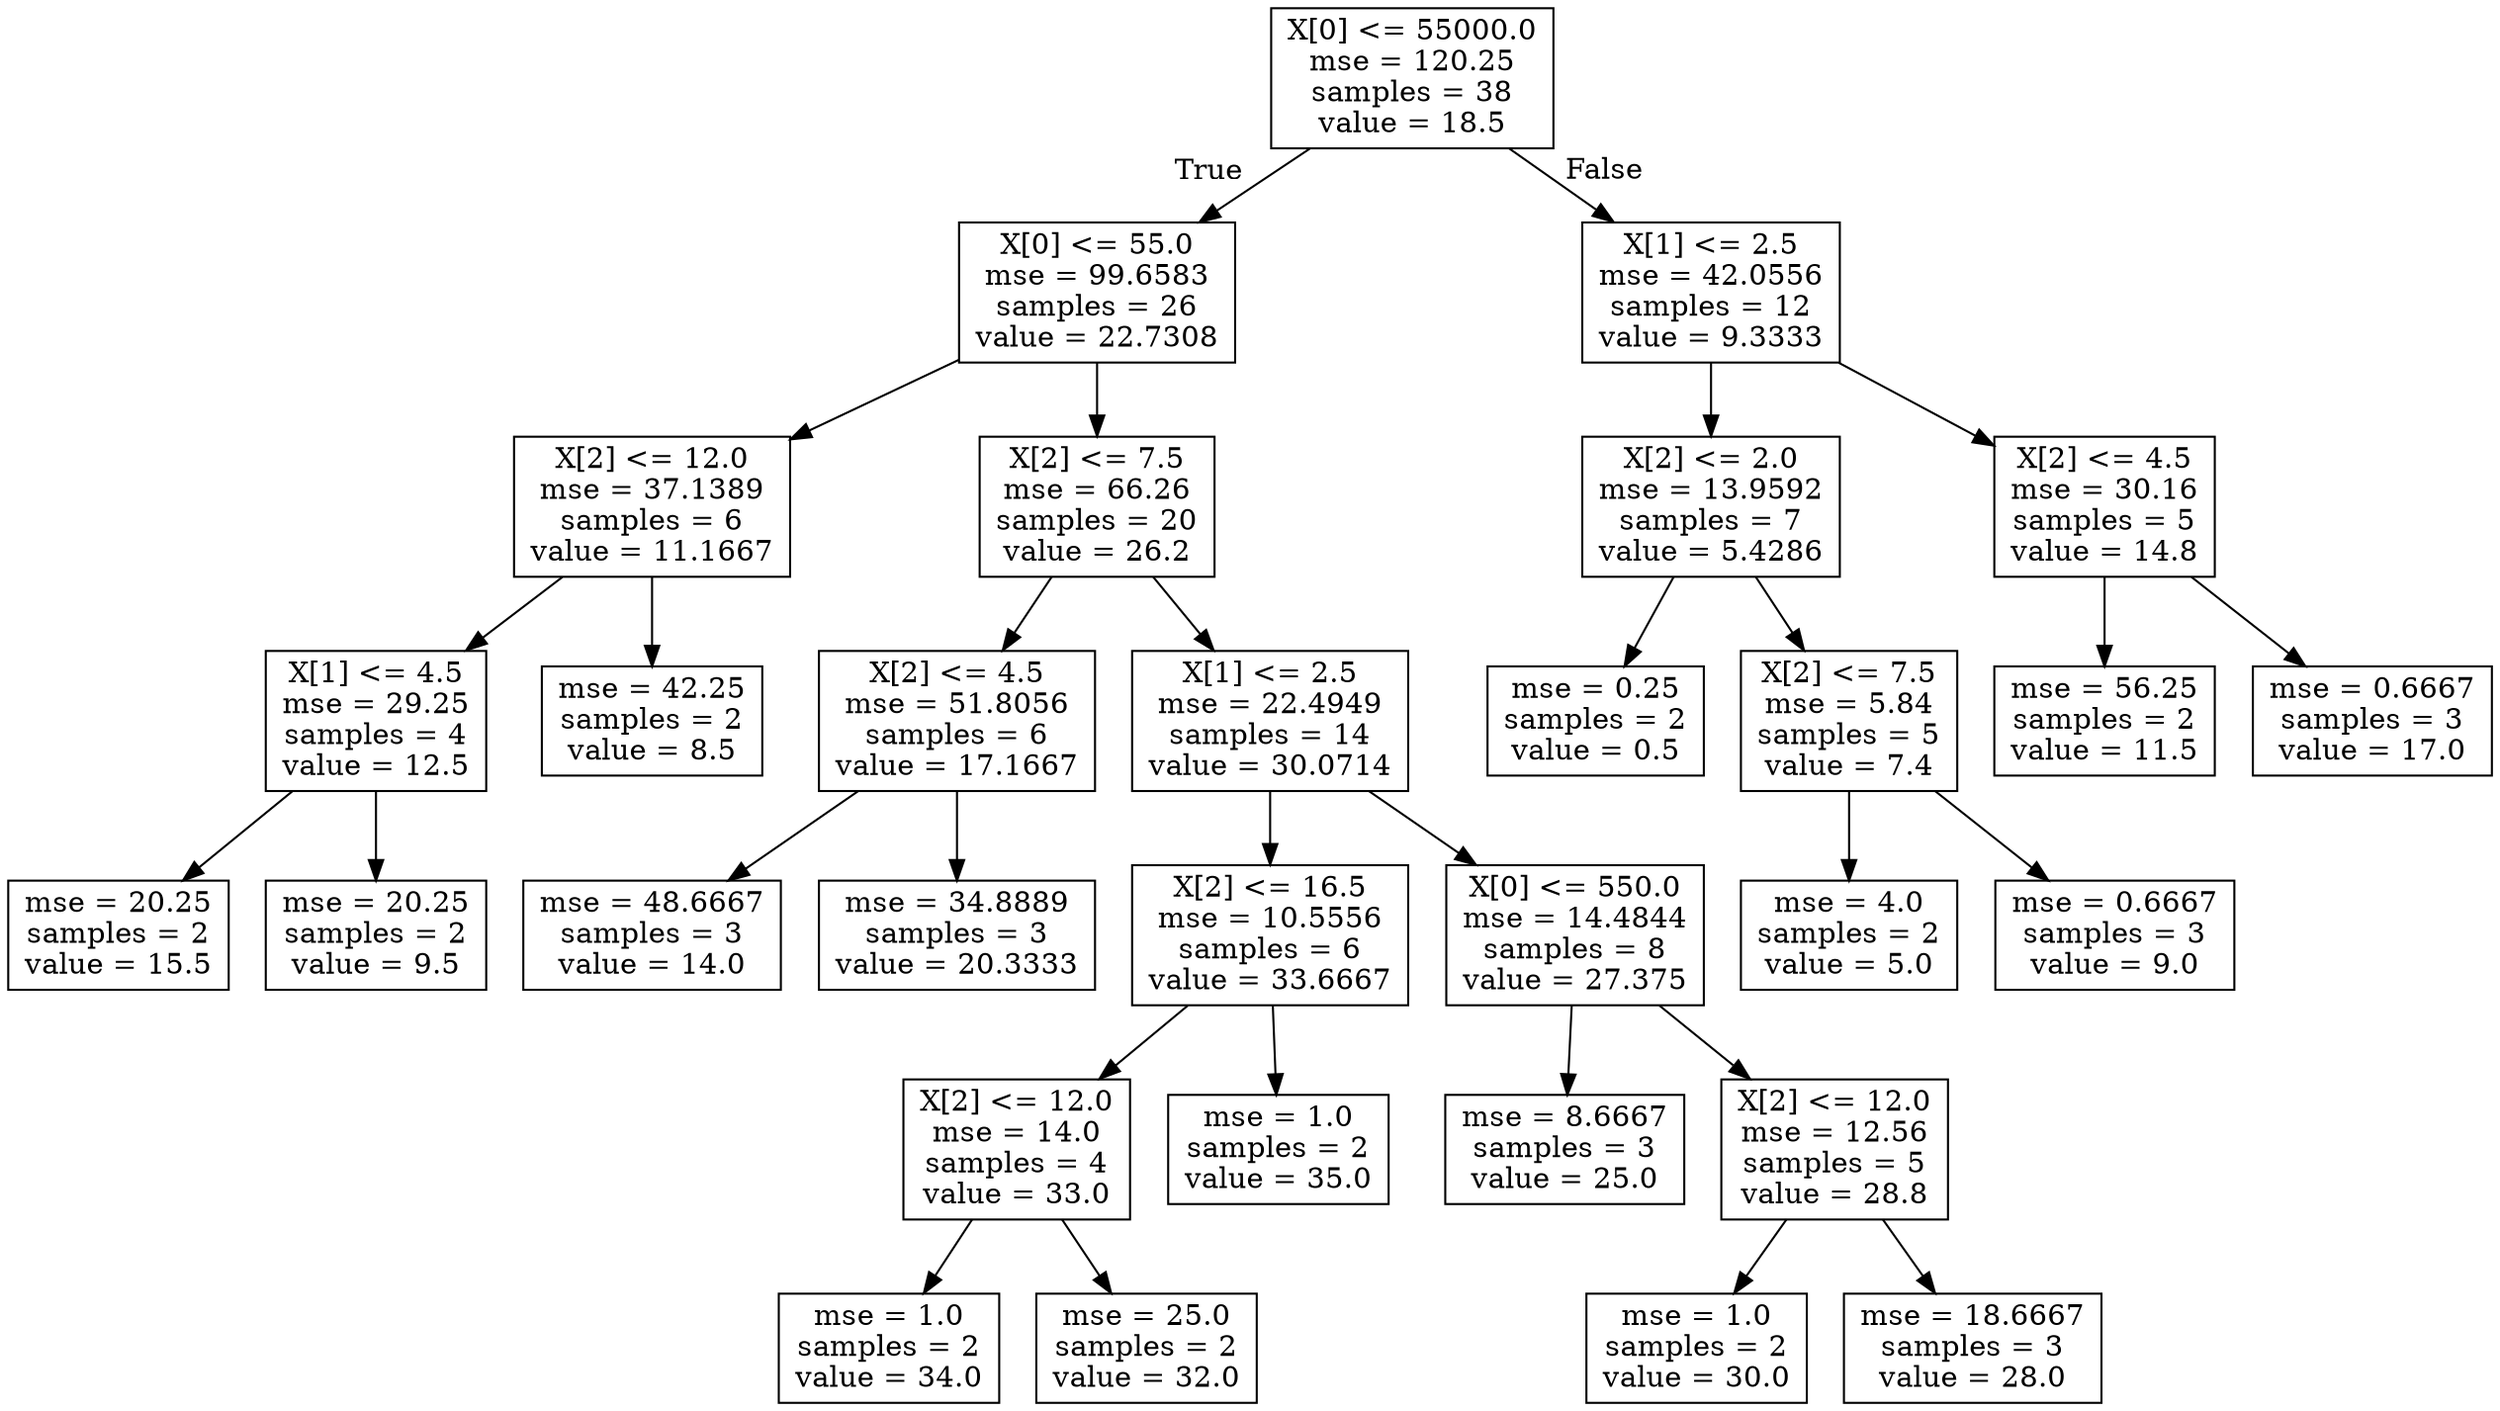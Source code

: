 digraph Tree {
node [shape=box] ;
0 [label="X[0] <= 55000.0\nmse = 120.25\nsamples = 38\nvalue = 18.5"] ;
1 [label="X[0] <= 55.0\nmse = 99.6583\nsamples = 26\nvalue = 22.7308"] ;
0 -> 1 [labeldistance=2.5, labelangle=45, headlabel="True"] ;
2 [label="X[2] <= 12.0\nmse = 37.1389\nsamples = 6\nvalue = 11.1667"] ;
1 -> 2 ;
3 [label="X[1] <= 4.5\nmse = 29.25\nsamples = 4\nvalue = 12.5"] ;
2 -> 3 ;
4 [label="mse = 20.25\nsamples = 2\nvalue = 15.5"] ;
3 -> 4 ;
5 [label="mse = 20.25\nsamples = 2\nvalue = 9.5"] ;
3 -> 5 ;
6 [label="mse = 42.25\nsamples = 2\nvalue = 8.5"] ;
2 -> 6 ;
7 [label="X[2] <= 7.5\nmse = 66.26\nsamples = 20\nvalue = 26.2"] ;
1 -> 7 ;
8 [label="X[2] <= 4.5\nmse = 51.8056\nsamples = 6\nvalue = 17.1667"] ;
7 -> 8 ;
9 [label="mse = 48.6667\nsamples = 3\nvalue = 14.0"] ;
8 -> 9 ;
10 [label="mse = 34.8889\nsamples = 3\nvalue = 20.3333"] ;
8 -> 10 ;
11 [label="X[1] <= 2.5\nmse = 22.4949\nsamples = 14\nvalue = 30.0714"] ;
7 -> 11 ;
12 [label="X[2] <= 16.5\nmse = 10.5556\nsamples = 6\nvalue = 33.6667"] ;
11 -> 12 ;
13 [label="X[2] <= 12.0\nmse = 14.0\nsamples = 4\nvalue = 33.0"] ;
12 -> 13 ;
14 [label="mse = 1.0\nsamples = 2\nvalue = 34.0"] ;
13 -> 14 ;
15 [label="mse = 25.0\nsamples = 2\nvalue = 32.0"] ;
13 -> 15 ;
16 [label="mse = 1.0\nsamples = 2\nvalue = 35.0"] ;
12 -> 16 ;
17 [label="X[0] <= 550.0\nmse = 14.4844\nsamples = 8\nvalue = 27.375"] ;
11 -> 17 ;
18 [label="mse = 8.6667\nsamples = 3\nvalue = 25.0"] ;
17 -> 18 ;
19 [label="X[2] <= 12.0\nmse = 12.56\nsamples = 5\nvalue = 28.8"] ;
17 -> 19 ;
20 [label="mse = 1.0\nsamples = 2\nvalue = 30.0"] ;
19 -> 20 ;
21 [label="mse = 18.6667\nsamples = 3\nvalue = 28.0"] ;
19 -> 21 ;
22 [label="X[1] <= 2.5\nmse = 42.0556\nsamples = 12\nvalue = 9.3333"] ;
0 -> 22 [labeldistance=2.5, labelangle=-45, headlabel="False"] ;
23 [label="X[2] <= 2.0\nmse = 13.9592\nsamples = 7\nvalue = 5.4286"] ;
22 -> 23 ;
24 [label="mse = 0.25\nsamples = 2\nvalue = 0.5"] ;
23 -> 24 ;
25 [label="X[2] <= 7.5\nmse = 5.84\nsamples = 5\nvalue = 7.4"] ;
23 -> 25 ;
26 [label="mse = 4.0\nsamples = 2\nvalue = 5.0"] ;
25 -> 26 ;
27 [label="mse = 0.6667\nsamples = 3\nvalue = 9.0"] ;
25 -> 27 ;
28 [label="X[2] <= 4.5\nmse = 30.16\nsamples = 5\nvalue = 14.8"] ;
22 -> 28 ;
29 [label="mse = 56.25\nsamples = 2\nvalue = 11.5"] ;
28 -> 29 ;
30 [label="mse = 0.6667\nsamples = 3\nvalue = 17.0"] ;
28 -> 30 ;
}